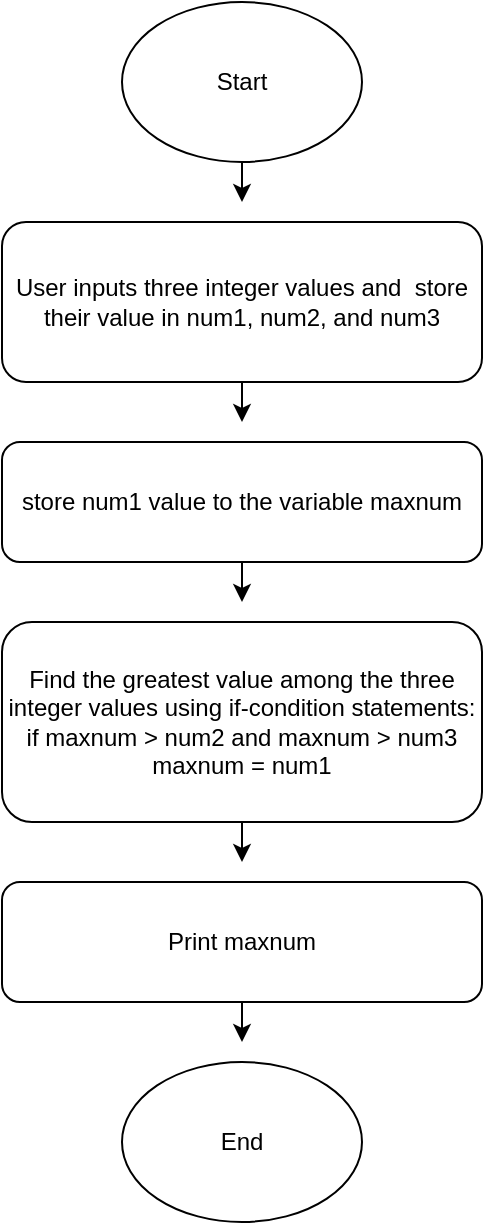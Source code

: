 <mxfile>
    <diagram id="blPdlGjQa0jK8mOS8-9Y" name="Page-1">
        <mxGraphModel dx="323" dy="519" grid="1" gridSize="10" guides="1" tooltips="1" connect="1" arrows="1" fold="1" page="1" pageScale="1" pageWidth="850" pageHeight="1100" math="0" shadow="0">
            <root>
                <mxCell id="0"/>
                <mxCell id="1" parent="0"/>
                <mxCell id="8" style="edgeStyle=none;html=1;" edge="1" parent="1" source="2">
                    <mxGeometry relative="1" as="geometry">
                        <mxPoint x="160" y="110" as="targetPoint"/>
                    </mxGeometry>
                </mxCell>
                <mxCell id="2" value="Start" style="ellipse;whiteSpace=wrap;html=1;" vertex="1" parent="1">
                    <mxGeometry x="100" y="10" width="120" height="80" as="geometry"/>
                </mxCell>
                <mxCell id="9" style="edgeStyle=none;html=1;" edge="1" parent="1" source="3">
                    <mxGeometry relative="1" as="geometry">
                        <mxPoint x="160" y="220" as="targetPoint"/>
                    </mxGeometry>
                </mxCell>
                <mxCell id="3" value="User inputs three integer values and&amp;nbsp; store their value in num1, num2, and num3" style="rounded=1;whiteSpace=wrap;html=1;" vertex="1" parent="1">
                    <mxGeometry x="40" y="120" width="240" height="80" as="geometry"/>
                </mxCell>
                <mxCell id="11" style="edgeStyle=none;html=1;" edge="1" parent="1" source="4">
                    <mxGeometry relative="1" as="geometry">
                        <mxPoint x="160" y="440" as="targetPoint"/>
                    </mxGeometry>
                </mxCell>
                <mxCell id="4" value="Find the greatest value among the three integer values using if-condition statements:&lt;br&gt;if maxnum &amp;gt; num2 and maxnum &amp;gt; num3&lt;br&gt;maxnum = num1&lt;br&gt;" style="rounded=1;whiteSpace=wrap;html=1;" vertex="1" parent="1">
                    <mxGeometry x="40" y="320" width="240" height="100" as="geometry"/>
                </mxCell>
                <mxCell id="10" style="edgeStyle=none;html=1;" edge="1" parent="1" source="5">
                    <mxGeometry relative="1" as="geometry">
                        <mxPoint x="160" y="310" as="targetPoint"/>
                    </mxGeometry>
                </mxCell>
                <mxCell id="5" value="store num1 value to the variable maxnum" style="rounded=1;whiteSpace=wrap;html=1;" vertex="1" parent="1">
                    <mxGeometry x="40" y="230" width="240" height="60" as="geometry"/>
                </mxCell>
                <mxCell id="12" style="edgeStyle=none;html=1;" edge="1" parent="1" source="6">
                    <mxGeometry relative="1" as="geometry">
                        <mxPoint x="160" y="530" as="targetPoint"/>
                    </mxGeometry>
                </mxCell>
                <mxCell id="6" value="Print maxnum" style="rounded=1;whiteSpace=wrap;html=1;" vertex="1" parent="1">
                    <mxGeometry x="40" y="450" width="240" height="60" as="geometry"/>
                </mxCell>
                <mxCell id="7" value="End" style="ellipse;whiteSpace=wrap;html=1;" vertex="1" parent="1">
                    <mxGeometry x="100" y="540" width="120" height="80" as="geometry"/>
                </mxCell>
            </root>
        </mxGraphModel>
    </diagram>
</mxfile>